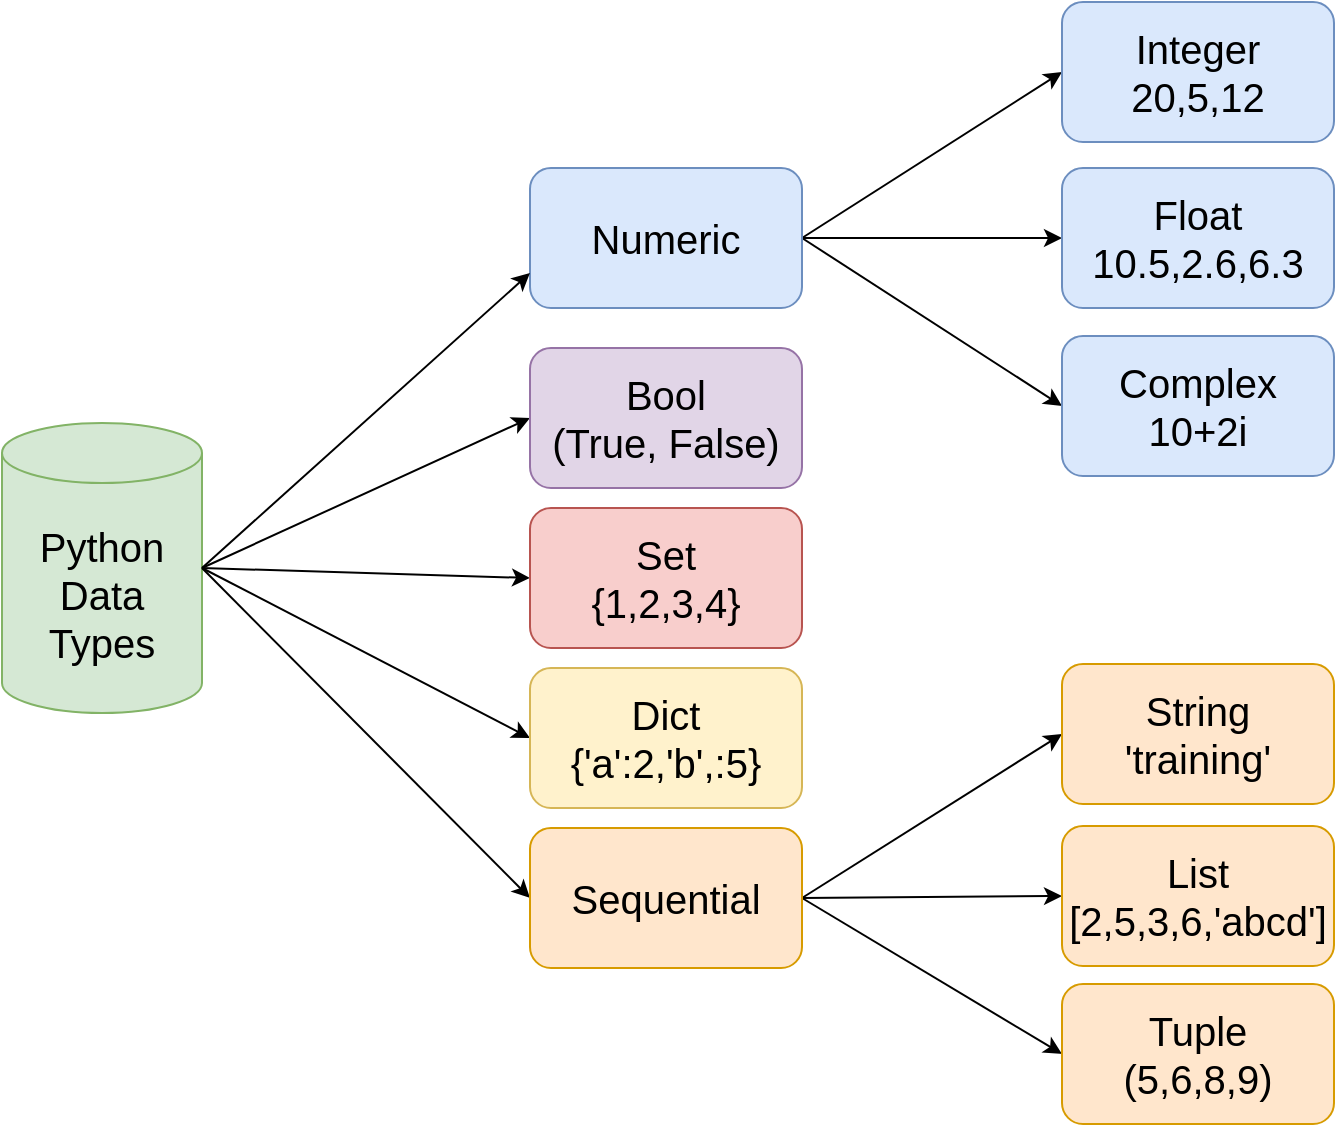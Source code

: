 <mxfile version="18.2.0" type="device"><diagram id="C5RBs43oDa-KdzZeNtuy" name="Page-1"><mxGraphModel dx="1038" dy="539" grid="1" gridSize="10" guides="1" tooltips="1" connect="1" arrows="1" fold="1" page="1" pageScale="1" pageWidth="827" pageHeight="1169" math="0" shadow="0"><root><mxCell id="WIyWlLk6GJQsqaUBKTNV-0"/><mxCell id="WIyWlLk6GJQsqaUBKTNV-1" parent="WIyWlLk6GJQsqaUBKTNV-0"/><mxCell id="HNCJWQ3J-KoLO672R5Re-0" value="Python Data Types" style="shape=cylinder3;whiteSpace=wrap;html=1;boundedLbl=1;backgroundOutline=1;size=15;fillColor=#d5e8d4;strokeColor=#82b366;fontSize=20;" vertex="1" parent="WIyWlLk6GJQsqaUBKTNV-1"><mxGeometry x="30" y="217.5" width="100" height="145" as="geometry"/></mxCell><mxCell id="HNCJWQ3J-KoLO672R5Re-28" style="edgeStyle=none;rounded=0;orthogonalLoop=1;jettySize=auto;html=1;exitX=1;exitY=0.5;exitDx=0;exitDy=0;entryX=0;entryY=0.5;entryDx=0;entryDy=0;fontSize=20;" edge="1" parent="WIyWlLk6GJQsqaUBKTNV-1" source="HNCJWQ3J-KoLO672R5Re-4" target="HNCJWQ3J-KoLO672R5Re-21"><mxGeometry relative="1" as="geometry"/></mxCell><mxCell id="HNCJWQ3J-KoLO672R5Re-29" style="edgeStyle=none;rounded=0;orthogonalLoop=1;jettySize=auto;html=1;exitX=1;exitY=0.5;exitDx=0;exitDy=0;entryX=0;entryY=0.5;entryDx=0;entryDy=0;fontSize=20;" edge="1" parent="WIyWlLk6GJQsqaUBKTNV-1" source="HNCJWQ3J-KoLO672R5Re-4" target="HNCJWQ3J-KoLO672R5Re-23"><mxGeometry relative="1" as="geometry"/></mxCell><mxCell id="HNCJWQ3J-KoLO672R5Re-30" style="edgeStyle=none;rounded=0;orthogonalLoop=1;jettySize=auto;html=1;exitX=1;exitY=0.5;exitDx=0;exitDy=0;entryX=0;entryY=0.5;entryDx=0;entryDy=0;fontSize=20;" edge="1" parent="WIyWlLk6GJQsqaUBKTNV-1" source="HNCJWQ3J-KoLO672R5Re-4" target="HNCJWQ3J-KoLO672R5Re-22"><mxGeometry relative="1" as="geometry"/></mxCell><mxCell id="HNCJWQ3J-KoLO672R5Re-4" value="Numeric" style="rounded=1;whiteSpace=wrap;html=1;fontSize=20;fillColor=#dae8fc;strokeColor=#6c8ebf;" vertex="1" parent="WIyWlLk6GJQsqaUBKTNV-1"><mxGeometry x="294" y="90" width="136" height="70" as="geometry"/></mxCell><mxCell id="HNCJWQ3J-KoLO672R5Re-7" value="" style="endArrow=classic;html=1;rounded=0;fontSize=20;entryX=0;entryY=0.75;entryDx=0;entryDy=0;" edge="1" parent="WIyWlLk6GJQsqaUBKTNV-1" target="HNCJWQ3J-KoLO672R5Re-4"><mxGeometry width="50" height="50" relative="1" as="geometry"><mxPoint x="130" y="290" as="sourcePoint"/><mxPoint x="300" y="130" as="targetPoint"/><Array as="points"/></mxGeometry></mxCell><mxCell id="HNCJWQ3J-KoLO672R5Re-8" value="" style="endArrow=classic;html=1;rounded=0;fontSize=20;entryX=0;entryY=0.5;entryDx=0;entryDy=0;" edge="1" parent="WIyWlLk6GJQsqaUBKTNV-1" target="HNCJWQ3J-KoLO672R5Re-12"><mxGeometry width="50" height="50" relative="1" as="geometry"><mxPoint x="130" y="290" as="sourcePoint"/><mxPoint x="280" y="240" as="targetPoint"/><Array as="points"/></mxGeometry></mxCell><mxCell id="HNCJWQ3J-KoLO672R5Re-11" value="" style="endArrow=classic;html=1;rounded=0;fontSize=20;entryX=0;entryY=0.5;entryDx=0;entryDy=0;" edge="1" parent="WIyWlLk6GJQsqaUBKTNV-1" target="HNCJWQ3J-KoLO672R5Re-13"><mxGeometry width="50" height="50" relative="1" as="geometry"><mxPoint x="130" y="290" as="sourcePoint"/><mxPoint x="290" y="300" as="targetPoint"/><Array as="points"/></mxGeometry></mxCell><mxCell id="HNCJWQ3J-KoLO672R5Re-12" value="Bool&lt;br&gt;(True, False)" style="rounded=1;whiteSpace=wrap;html=1;fontSize=20;fillColor=#e1d5e7;strokeColor=#9673a6;" vertex="1" parent="WIyWlLk6GJQsqaUBKTNV-1"><mxGeometry x="294" y="180" width="136" height="70" as="geometry"/></mxCell><mxCell id="HNCJWQ3J-KoLO672R5Re-13" value="Set&lt;br&gt;{1,2,3,4}" style="rounded=1;whiteSpace=wrap;html=1;fontSize=20;fillColor=#f8cecc;strokeColor=#b85450;" vertex="1" parent="WIyWlLk6GJQsqaUBKTNV-1"><mxGeometry x="294" y="260" width="136" height="70" as="geometry"/></mxCell><mxCell id="HNCJWQ3J-KoLO672R5Re-15" value="" style="endArrow=classic;html=1;rounded=0;fontSize=20;entryX=0;entryY=0.5;entryDx=0;entryDy=0;" edge="1" parent="WIyWlLk6GJQsqaUBKTNV-1" target="HNCJWQ3J-KoLO672R5Re-16"><mxGeometry width="50" height="50" relative="1" as="geometry"><mxPoint x="130" y="290" as="sourcePoint"/><mxPoint x="280" y="390" as="targetPoint"/><Array as="points"/></mxGeometry></mxCell><mxCell id="HNCJWQ3J-KoLO672R5Re-16" value="Dict&lt;br&gt;{'a':2,'b',:5}" style="rounded=1;whiteSpace=wrap;html=1;fontSize=20;fillColor=#fff2cc;strokeColor=#d6b656;" vertex="1" parent="WIyWlLk6GJQsqaUBKTNV-1"><mxGeometry x="294" y="340" width="136" height="70" as="geometry"/></mxCell><mxCell id="HNCJWQ3J-KoLO672R5Re-17" value="" style="endArrow=classic;html=1;rounded=0;fontSize=20;entryX=0;entryY=0.5;entryDx=0;entryDy=0;" edge="1" parent="WIyWlLk6GJQsqaUBKTNV-1" target="HNCJWQ3J-KoLO672R5Re-18"><mxGeometry width="50" height="50" relative="1" as="geometry"><mxPoint x="130" y="290" as="sourcePoint"/><mxPoint x="280" y="470" as="targetPoint"/><Array as="points"/></mxGeometry></mxCell><mxCell id="HNCJWQ3J-KoLO672R5Re-31" style="edgeStyle=none;rounded=0;orthogonalLoop=1;jettySize=auto;html=1;exitX=1;exitY=0.5;exitDx=0;exitDy=0;entryX=0;entryY=0.5;entryDx=0;entryDy=0;fontSize=20;" edge="1" parent="WIyWlLk6GJQsqaUBKTNV-1" source="HNCJWQ3J-KoLO672R5Re-18" target="HNCJWQ3J-KoLO672R5Re-24"><mxGeometry relative="1" as="geometry"/></mxCell><mxCell id="HNCJWQ3J-KoLO672R5Re-32" style="edgeStyle=none;rounded=0;orthogonalLoop=1;jettySize=auto;html=1;exitX=1;exitY=0.5;exitDx=0;exitDy=0;entryX=0;entryY=0.5;entryDx=0;entryDy=0;fontSize=20;" edge="1" parent="WIyWlLk6GJQsqaUBKTNV-1" source="HNCJWQ3J-KoLO672R5Re-18" target="HNCJWQ3J-KoLO672R5Re-26"><mxGeometry relative="1" as="geometry"/></mxCell><mxCell id="HNCJWQ3J-KoLO672R5Re-33" style="edgeStyle=none;rounded=0;orthogonalLoop=1;jettySize=auto;html=1;exitX=1;exitY=0.5;exitDx=0;exitDy=0;entryX=0;entryY=0.5;entryDx=0;entryDy=0;fontSize=20;" edge="1" parent="WIyWlLk6GJQsqaUBKTNV-1" source="HNCJWQ3J-KoLO672R5Re-18" target="HNCJWQ3J-KoLO672R5Re-25"><mxGeometry relative="1" as="geometry"/></mxCell><mxCell id="HNCJWQ3J-KoLO672R5Re-18" value="Sequential" style="rounded=1;whiteSpace=wrap;html=1;fontSize=20;fillColor=#ffe6cc;strokeColor=#d79b00;" vertex="1" parent="WIyWlLk6GJQsqaUBKTNV-1"><mxGeometry x="294" y="420" width="136" height="70" as="geometry"/></mxCell><mxCell id="HNCJWQ3J-KoLO672R5Re-21" value="Integer&lt;br&gt;20,5,12" style="rounded=1;whiteSpace=wrap;html=1;fontSize=20;fillColor=#dae8fc;strokeColor=#6c8ebf;" vertex="1" parent="WIyWlLk6GJQsqaUBKTNV-1"><mxGeometry x="560" y="7" width="136" height="70" as="geometry"/></mxCell><mxCell id="HNCJWQ3J-KoLO672R5Re-22" value="Complex&lt;br&gt;10+2i" style="rounded=1;whiteSpace=wrap;html=1;fontSize=20;fillColor=#dae8fc;strokeColor=#6c8ebf;" vertex="1" parent="WIyWlLk6GJQsqaUBKTNV-1"><mxGeometry x="560" y="174" width="136" height="70" as="geometry"/></mxCell><mxCell id="HNCJWQ3J-KoLO672R5Re-23" value="Float&lt;br&gt;10.5,2.6,6.3" style="rounded=1;whiteSpace=wrap;html=1;fontSize=20;fillColor=#dae8fc;strokeColor=#6c8ebf;" vertex="1" parent="WIyWlLk6GJQsqaUBKTNV-1"><mxGeometry x="560" y="90" width="136" height="70" as="geometry"/></mxCell><mxCell id="HNCJWQ3J-KoLO672R5Re-24" value="String&lt;br&gt;'training'" style="rounded=1;whiteSpace=wrap;html=1;fontSize=20;fillColor=#ffe6cc;strokeColor=#d79b00;" vertex="1" parent="WIyWlLk6GJQsqaUBKTNV-1"><mxGeometry x="560" y="338" width="136" height="70" as="geometry"/></mxCell><mxCell id="HNCJWQ3J-KoLO672R5Re-25" value="Tuple&lt;br&gt;(5,6,8,9)" style="rounded=1;whiteSpace=wrap;html=1;fontSize=20;fillColor=#ffe6cc;strokeColor=#d79b00;" vertex="1" parent="WIyWlLk6GJQsqaUBKTNV-1"><mxGeometry x="560" y="498" width="136" height="70" as="geometry"/></mxCell><mxCell id="HNCJWQ3J-KoLO672R5Re-26" value="List&lt;br&gt;[2,5,3,6,'abcd']" style="rounded=1;whiteSpace=wrap;html=1;fontSize=20;fillColor=#ffe6cc;strokeColor=#d79b00;" vertex="1" parent="WIyWlLk6GJQsqaUBKTNV-1"><mxGeometry x="560" y="419" width="136" height="70" as="geometry"/></mxCell></root></mxGraphModel></diagram></mxfile>